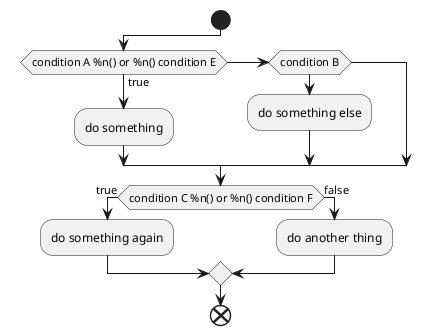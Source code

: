 {
  "sha1": "nqrwkle2yc9w5czvcn7tucjva4ys0ay",
  "insertion": {
    "when": "2024-06-04T17:28:38.958Z",
    "url": "http://forum.plantuml.net/8701/skinparam-defaulttextalignment-center-does-elseif-boxes",
    "user": "plantuml@gmail.com"
  }
}
@startuml
skinparam defaultTextAlignment center
start
if (condition A %n() or %n() condition E) then (true)
:do something;
elseif (condition B)
:do something else;
endif
if (condition C %n() or %n() condition F) then (true)
:do something again;
else (false)
:do another thing;
endif
end
@enduml
